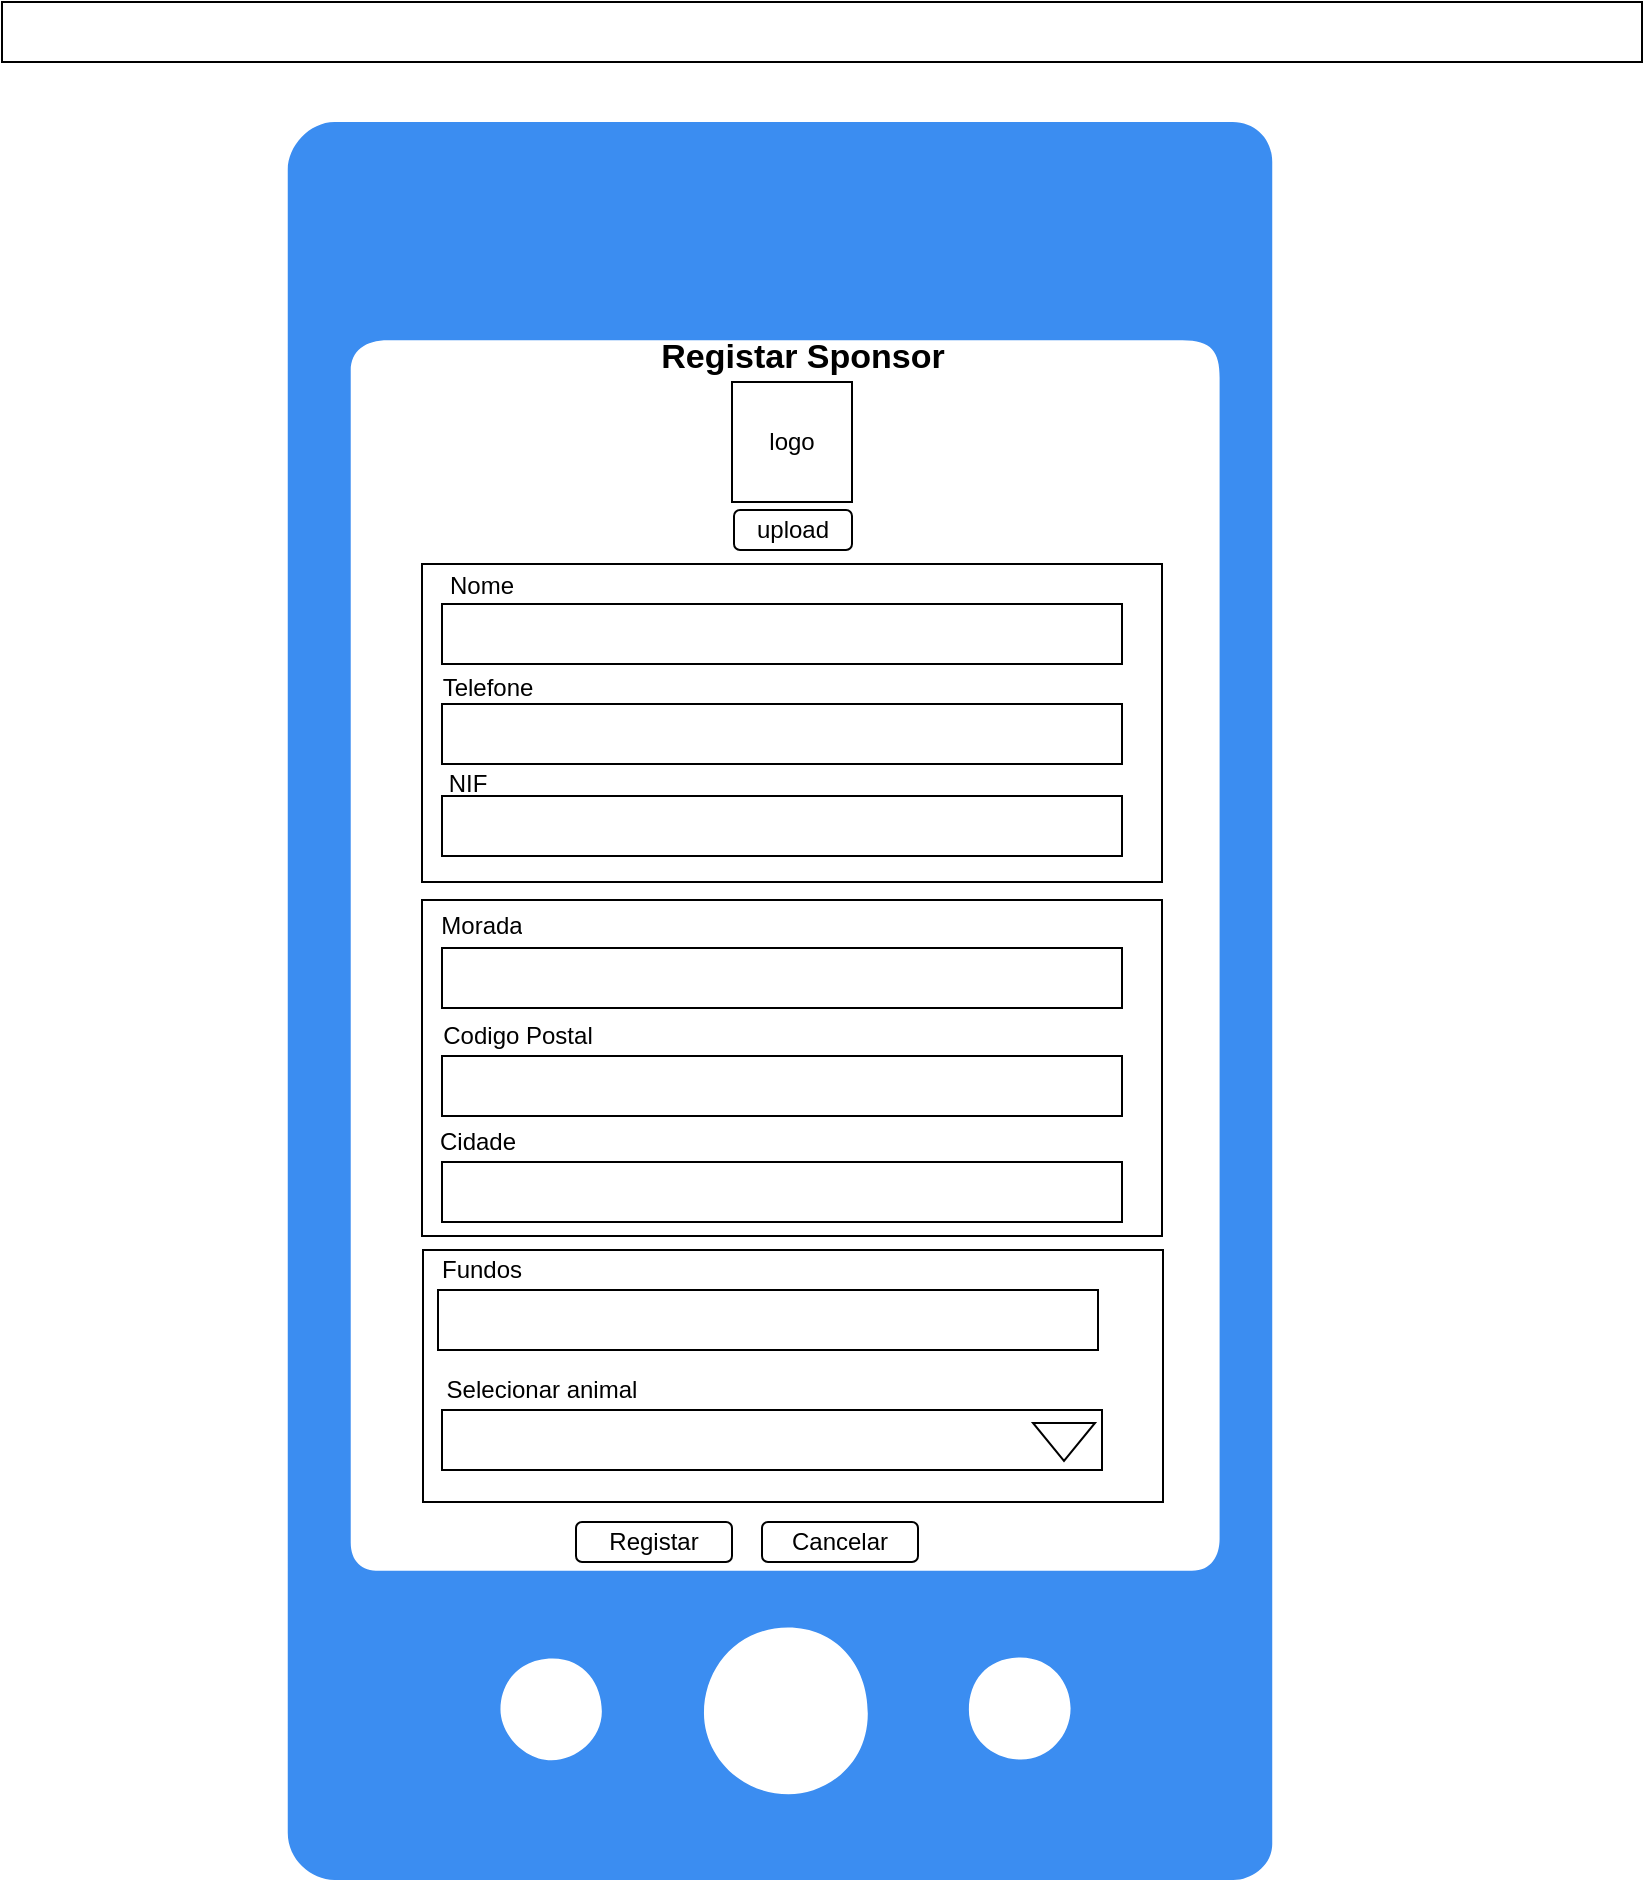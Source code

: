 <mxfile version="22.1.4" type="device">
  <diagram name="Page-1" id="OTMkpfbdok4QF9HdCuu1">
    <mxGraphModel dx="1106" dy="623" grid="1" gridSize="10" guides="1" tooltips="1" connect="1" arrows="1" fold="1" page="1" pageScale="1" pageWidth="850" pageHeight="1100" math="0" shadow="0">
      <root>
        <mxCell id="0" />
        <mxCell id="1" parent="0" />
        <mxCell id="ut0kZaqvtnuqAE0CNnaf-9" value="" style="rounded=0;whiteSpace=wrap;html=1;" parent="1" vertex="1">
          <mxGeometry x="30" width="820" height="30" as="geometry" />
        </mxCell>
        <mxCell id="ut0kZaqvtnuqAE0CNnaf-10" value="" style="rounded=0;whiteSpace=wrap;html=1;" parent="1" vertex="1">
          <mxGeometry x="248" y="580" width="342" height="30" as="geometry" />
        </mxCell>
        <mxCell id="ut0kZaqvtnuqAE0CNnaf-18" value="" style="rounded=0;whiteSpace=wrap;html=1;" parent="1" vertex="1">
          <mxGeometry x="240" y="449" width="370" height="168" as="geometry" />
        </mxCell>
        <mxCell id="ut0kZaqvtnuqAE0CNnaf-19" value="" style="rounded=0;whiteSpace=wrap;html=1;" parent="1" vertex="1">
          <mxGeometry x="240" y="281" width="370" height="159" as="geometry" />
        </mxCell>
        <mxCell id="HrTbsQznbyTT4uqUS8rh-1" value="Registar Sponsor" style="text;strokeColor=none;fillColor=none;html=1;fontSize=17;fontStyle=1;verticalAlign=middle;align=center;" parent="1" vertex="1">
          <mxGeometry x="380" y="158" width="100" height="40" as="geometry" />
        </mxCell>
        <mxCell id="HrTbsQznbyTT4uqUS8rh-2" value="logo" style="whiteSpace=wrap;html=1;aspect=fixed;" parent="1" vertex="1">
          <mxGeometry x="395" y="190" width="60" height="60" as="geometry" />
        </mxCell>
        <mxCell id="HrTbsQznbyTT4uqUS8rh-4" value="upload" style="rounded=1;html=1;whiteSpace=wrap;align=center;verticalAlign=middle;fontStyle=0;fontSize=12;sketch=0;" parent="1" vertex="1">
          <mxGeometry x="396" y="254" width="59" height="20" as="geometry" />
        </mxCell>
        <mxCell id="HrTbsQznbyTT4uqUS8rh-5" value="" style="rounded=0;whiteSpace=wrap;html=1;" parent="1" vertex="1">
          <mxGeometry x="250" y="580" width="340" height="30" as="geometry" />
        </mxCell>
        <UserObject label="Morada" placeholders="1" id="HrTbsQznbyTT4uqUS8rh-8">
          <mxCell style="text;html=1;strokeColor=none;fillColor=none;align=center;verticalAlign=middle;whiteSpace=wrap;overflow=hidden;" parent="1" vertex="1">
            <mxGeometry x="190" y="452" width="160" height="20" as="geometry" />
          </mxCell>
        </UserObject>
        <UserObject label="Codigo Postal" placeholders="1" id="HrTbsQznbyTT4uqUS8rh-9">
          <mxCell style="text;html=1;strokeColor=none;fillColor=none;align=center;verticalAlign=middle;whiteSpace=wrap;overflow=hidden;" parent="1" vertex="1">
            <mxGeometry x="208" y="507" width="160" height="20" as="geometry" />
          </mxCell>
        </UserObject>
        <mxCell id="HrTbsQznbyTT4uqUS8rh-10" value="" style="rounded=0;whiteSpace=wrap;html=1;" parent="1" vertex="1">
          <mxGeometry x="275" y="705" width="180" height="30" as="geometry" />
        </mxCell>
        <mxCell id="HrTbsQznbyTT4uqUS8rh-11" value="" style="rounded=0;whiteSpace=wrap;html=1;" parent="1" vertex="1">
          <mxGeometry x="250" y="527" width="340" height="30" as="geometry" />
        </mxCell>
        <UserObject label="Cidade" placeholders="1" id="HrTbsQznbyTT4uqUS8rh-12">
          <mxCell style="text;html=1;strokeColor=none;fillColor=none;align=center;verticalAlign=middle;whiteSpace=wrap;overflow=hidden;" parent="1" vertex="1">
            <mxGeometry x="188" y="560" width="160" height="20" as="geometry" />
          </mxCell>
        </UserObject>
        <mxCell id="HrTbsQznbyTT4uqUS8rh-13" value="" style="rounded=0;whiteSpace=wrap;html=1;" parent="1" vertex="1">
          <mxGeometry x="250" y="301" width="340" height="30" as="geometry" />
        </mxCell>
        <UserObject label="Nome" placeholders="1" id="HrTbsQznbyTT4uqUS8rh-14">
          <mxCell style="text;html=1;strokeColor=none;fillColor=none;align=center;verticalAlign=middle;whiteSpace=wrap;overflow=hidden;" parent="1" vertex="1">
            <mxGeometry x="190" y="282" width="160" height="20" as="geometry" />
          </mxCell>
        </UserObject>
        <UserObject label="Telefone" placeholders="1" id="HrTbsQznbyTT4uqUS8rh-15">
          <mxCell style="text;html=1;strokeColor=none;fillColor=none;align=center;verticalAlign=middle;whiteSpace=wrap;overflow=hidden;" parent="1" vertex="1">
            <mxGeometry x="193.1" y="333" width="160" height="20" as="geometry" />
          </mxCell>
        </UserObject>
        <mxCell id="HrTbsQznbyTT4uqUS8rh-16" value="" style="rounded=0;whiteSpace=wrap;html=1;" parent="1" vertex="1">
          <mxGeometry x="250" y="351" width="340" height="30" as="geometry" />
        </mxCell>
        <mxCell id="HrTbsQznbyTT4uqUS8rh-17" value="" style="rounded=0;whiteSpace=wrap;html=1;" parent="1" vertex="1">
          <mxGeometry x="250" y="397" width="340" height="30" as="geometry" />
        </mxCell>
        <UserObject label="NIF" placeholders="1" id="HrTbsQznbyTT4uqUS8rh-18">
          <mxCell style="text;html=1;strokeColor=none;fillColor=none;align=center;verticalAlign=middle;whiteSpace=wrap;overflow=hidden;" parent="1" vertex="1">
            <mxGeometry x="183" y="381" width="160" height="20" as="geometry" />
          </mxCell>
        </UserObject>
        <mxCell id="HrTbsQznbyTT4uqUS8rh-21" value="Registar" style="rounded=1;html=1;whiteSpace=wrap;align=center;verticalAlign=middle;fontStyle=0;fontSize=12;sketch=0;" parent="1" vertex="1">
          <mxGeometry x="317" y="760" width="78" height="20" as="geometry" />
        </mxCell>
        <mxCell id="HrTbsQznbyTT4uqUS8rh-22" value="" style="rounded=0;whiteSpace=wrap;html=1;" parent="1" vertex="1">
          <mxGeometry x="240.5" y="624" width="370" height="126" as="geometry" />
        </mxCell>
        <UserObject label="Selecionar animal" placeholders="1" id="HrTbsQznbyTT4uqUS8rh-23">
          <mxCell style="text;html=1;strokeColor=none;fillColor=none;align=center;verticalAlign=middle;whiteSpace=wrap;overflow=hidden;" parent="1" vertex="1">
            <mxGeometry x="220" y="684" width="160" height="20" as="geometry" />
          </mxCell>
        </UserObject>
        <mxCell id="HrTbsQznbyTT4uqUS8rh-24" value="" style="rounded=0;whiteSpace=wrap;html=1;" parent="1" vertex="1">
          <mxGeometry x="250" y="473" width="340" height="30" as="geometry" />
        </mxCell>
        <UserObject label="Fundos" placeholders="1" id="HrTbsQznbyTT4uqUS8rh-25">
          <mxCell style="text;html=1;strokeColor=none;fillColor=none;align=center;verticalAlign=middle;whiteSpace=wrap;overflow=hidden;" parent="1" vertex="1">
            <mxGeometry x="190.0" y="624" width="160" height="20" as="geometry" />
          </mxCell>
        </UserObject>
        <mxCell id="HrTbsQznbyTT4uqUS8rh-27" value="" style="rounded=0;whiteSpace=wrap;html=1;" parent="1" vertex="1">
          <mxGeometry x="248" y="644" width="330" height="30" as="geometry" />
        </mxCell>
        <mxCell id="HrTbsQznbyTT4uqUS8rh-29" value="" style="sketch=0;html=1;aspect=fixed;strokeColor=none;shadow=0;fillColor=#3B8DF1;verticalAlign=top;labelPosition=center;verticalLabelPosition=bottom;shape=mxgraph.gcp2.phone_android" parent="1" vertex="1">
          <mxGeometry x="172.88" y="60" width="492.24" height="879" as="geometry" />
        </mxCell>
        <mxCell id="BKZUSbgrL04waZxfasw0-5" value="" style="rounded=0;whiteSpace=wrap;html=1;" vertex="1" parent="1">
          <mxGeometry x="250" y="704" width="330" height="30" as="geometry" />
        </mxCell>
        <mxCell id="BKZUSbgrL04waZxfasw0-7" value="" style="shape=flexArrow;endArrow=classic;html=1;rounded=0;" edge="1" parent="1">
          <mxGeometry width="50" height="50" relative="1" as="geometry">
            <mxPoint x="561" y="710" as="sourcePoint" />
            <mxPoint x="561" y="730" as="targetPoint" />
          </mxGeometry>
        </mxCell>
        <mxCell id="BKZUSbgrL04waZxfasw0-8" value="Cancelar" style="rounded=1;html=1;whiteSpace=wrap;align=center;verticalAlign=middle;fontStyle=0;fontSize=12;sketch=0;" vertex="1" parent="1">
          <mxGeometry x="410" y="760" width="78" height="20" as="geometry" />
        </mxCell>
      </root>
    </mxGraphModel>
  </diagram>
</mxfile>
